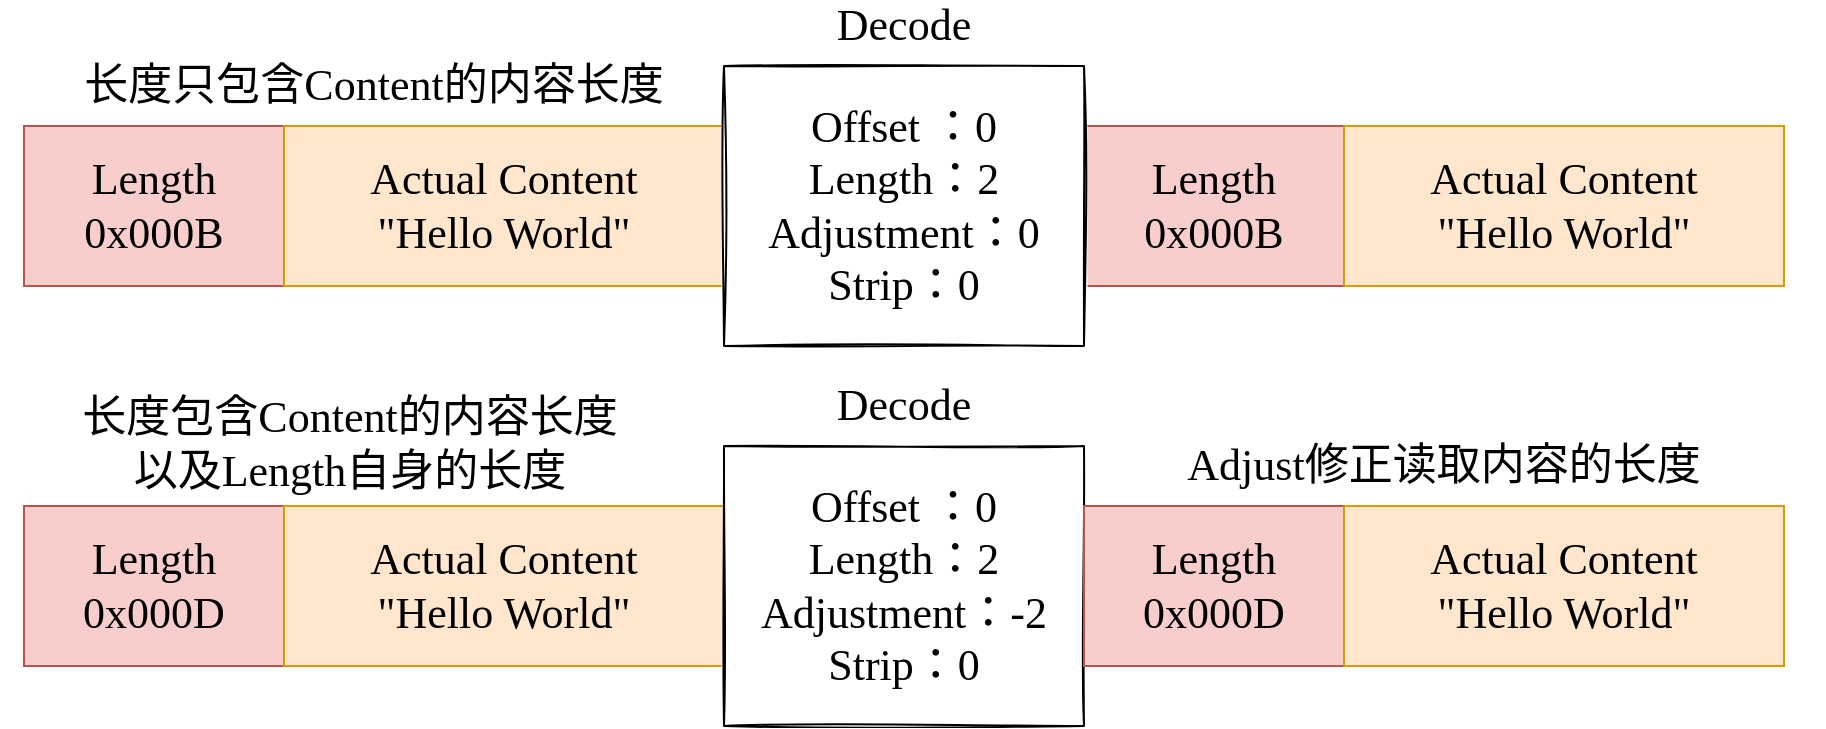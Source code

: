 <mxfile version="13.9.5" type="device"><diagram id="Or498SwFdYB57kh5RK15" name="第 1 页"><mxGraphModel dx="1278" dy="961" grid="1" gridSize="10" guides="1" tooltips="1" connect="1" arrows="1" fold="1" page="1" pageScale="1" pageWidth="827" pageHeight="1169" math="0" shadow="0"><root><mxCell id="0"/><mxCell id="1" parent="0"/><mxCell id="2WQC2h3ek5Zmty1SkG3o-4" value="" style="group" vertex="1" connectable="0" parent="1"><mxGeometry x="250" y="210" width="350" height="80" as="geometry"/></mxCell><mxCell id="2WQC2h3ek5Zmty1SkG3o-1" value="Length&lt;br style=&quot;font-size: 22px&quot;&gt;0x000B" style="rounded=0;whiteSpace=wrap;html=1;fontSize=22;fontFamily=Comic Sans MS;fillColor=#f8cecc;strokeColor=#b85450;" vertex="1" parent="2WQC2h3ek5Zmty1SkG3o-4"><mxGeometry width="130" height="80" as="geometry"/></mxCell><mxCell id="2WQC2h3ek5Zmty1SkG3o-2" value="Actual Content&lt;br style=&quot;font-size: 22px&quot;&gt;&quot;Hello World&quot;" style="rounded=0;whiteSpace=wrap;html=1;fontSize=22;fontFamily=Comic Sans MS;fillColor=#ffe6cc;strokeColor=#d79b00;" vertex="1" parent="2WQC2h3ek5Zmty1SkG3o-4"><mxGeometry x="130" width="220" height="80" as="geometry"/></mxCell><mxCell id="2WQC2h3ek5Zmty1SkG3o-8" value="Decode" style="text;html=1;strokeColor=none;fillColor=none;align=center;verticalAlign=middle;whiteSpace=wrap;rounded=0;glass=0;sketch=1;fontFamily=Comic Sans MS;fontSize=22;" vertex="1" parent="1"><mxGeometry x="670" y="150" width="40" height="20" as="geometry"/></mxCell><mxCell id="2WQC2h3ek5Zmty1SkG3o-9" value="" style="group" vertex="1" connectable="0" parent="1"><mxGeometry x="780" y="210" width="350" height="80" as="geometry"/></mxCell><mxCell id="2WQC2h3ek5Zmty1SkG3o-10" value="Length&lt;br style=&quot;font-size: 22px&quot;&gt;0x000B" style="rounded=0;whiteSpace=wrap;html=1;fontSize=22;fontFamily=Comic Sans MS;fillColor=#f8cecc;strokeColor=#b85450;" vertex="1" parent="2WQC2h3ek5Zmty1SkG3o-9"><mxGeometry width="130" height="80" as="geometry"/></mxCell><mxCell id="2WQC2h3ek5Zmty1SkG3o-11" value="Actual Content&lt;br style=&quot;font-size: 22px&quot;&gt;&quot;Hello World&quot;" style="rounded=0;whiteSpace=wrap;html=1;fontSize=22;fontFamily=Comic Sans MS;fillColor=#ffe6cc;strokeColor=#d79b00;" vertex="1" parent="2WQC2h3ek5Zmty1SkG3o-9"><mxGeometry x="130" width="220" height="80" as="geometry"/></mxCell><mxCell id="2WQC2h3ek5Zmty1SkG3o-13" value="" style="group" vertex="1" connectable="0" parent="1"><mxGeometry x="250" y="400" width="350" height="80" as="geometry"/></mxCell><mxCell id="2WQC2h3ek5Zmty1SkG3o-14" value="Length&lt;br style=&quot;font-size: 22px&quot;&gt;0x000D" style="rounded=0;whiteSpace=wrap;html=1;fontSize=22;fontFamily=Comic Sans MS;fillColor=#f8cecc;strokeColor=#b85450;" vertex="1" parent="2WQC2h3ek5Zmty1SkG3o-13"><mxGeometry width="130" height="80" as="geometry"/></mxCell><mxCell id="2WQC2h3ek5Zmty1SkG3o-15" value="Actual Content&lt;br style=&quot;font-size: 22px&quot;&gt;&quot;Hello World&quot;" style="rounded=0;whiteSpace=wrap;html=1;fontSize=22;fontFamily=Comic Sans MS;fillColor=#ffe6cc;strokeColor=#d79b00;" vertex="1" parent="2WQC2h3ek5Zmty1SkG3o-13"><mxGeometry x="130" width="220" height="80" as="geometry"/></mxCell><mxCell id="2WQC2h3ek5Zmty1SkG3o-16" value="&lt;span&gt;Offset ：0&lt;/span&gt;&lt;br&gt;&lt;span&gt;Length：2&lt;/span&gt;&lt;br&gt;&lt;span&gt;Adjustment：-2&lt;/span&gt;&lt;br&gt;&lt;span&gt;Strip：0&lt;/span&gt;" style="rounded=0;whiteSpace=wrap;html=1;fontFamily=Comic Sans MS;fontSize=22;align=center;glass=0;sketch=1;" vertex="1" parent="1"><mxGeometry x="600" y="370" width="180" height="140" as="geometry"/></mxCell><mxCell id="2WQC2h3ek5Zmty1SkG3o-17" value="Decode" style="text;html=1;strokeColor=none;fillColor=none;align=center;verticalAlign=middle;whiteSpace=wrap;rounded=0;glass=0;sketch=1;fontFamily=Comic Sans MS;fontSize=22;" vertex="1" parent="1"><mxGeometry x="670" y="340" width="40" height="20" as="geometry"/></mxCell><mxCell id="2WQC2h3ek5Zmty1SkG3o-7" value="&lt;span&gt;Offset ：0&lt;/span&gt;&lt;br&gt;&lt;span&gt;Length：2&lt;/span&gt;&lt;br&gt;&lt;span&gt;Adjustment：0&lt;/span&gt;&lt;br&gt;&lt;span&gt;Strip：0&lt;/span&gt;" style="rounded=0;whiteSpace=wrap;html=1;fontFamily=Comic Sans MS;fontSize=22;align=center;glass=0;sketch=1;" vertex="1" parent="1"><mxGeometry x="600" y="180" width="180" height="140" as="geometry"/></mxCell><mxCell id="2WQC2h3ek5Zmty1SkG3o-23" value="" style="group" vertex="1" connectable="0" parent="1"><mxGeometry x="780" y="400" width="350" height="80" as="geometry"/></mxCell><mxCell id="2WQC2h3ek5Zmty1SkG3o-24" value="Length&lt;br style=&quot;font-size: 22px&quot;&gt;0x000D" style="rounded=0;whiteSpace=wrap;html=1;fontSize=22;fontFamily=Comic Sans MS;fillColor=#f8cecc;strokeColor=#b85450;" vertex="1" parent="2WQC2h3ek5Zmty1SkG3o-23"><mxGeometry width="130" height="80" as="geometry"/></mxCell><mxCell id="2WQC2h3ek5Zmty1SkG3o-25" value="Actual Content&lt;br style=&quot;font-size: 22px&quot;&gt;&quot;Hello World&quot;" style="rounded=0;whiteSpace=wrap;html=1;fontSize=22;fontFamily=Comic Sans MS;fillColor=#ffe6cc;strokeColor=#d79b00;" vertex="1" parent="2WQC2h3ek5Zmty1SkG3o-23"><mxGeometry x="130" width="220" height="80" as="geometry"/></mxCell><mxCell id="2WQC2h3ek5Zmty1SkG3o-26" value="长度只包含Content的内容长度" style="text;html=1;strokeColor=none;fillColor=none;align=center;verticalAlign=middle;whiteSpace=wrap;rounded=0;glass=0;sketch=1;fontFamily=Comic Sans MS;fontSize=22;" vertex="1" parent="1"><mxGeometry x="250" y="180" width="350" height="20" as="geometry"/></mxCell><mxCell id="2WQC2h3ek5Zmty1SkG3o-27" value="长度包含Content的内容长度&lt;br&gt;以及Length自身的长度" style="text;html=1;strokeColor=none;fillColor=none;align=center;verticalAlign=middle;whiteSpace=wrap;rounded=0;glass=0;sketch=1;fontFamily=Comic Sans MS;fontSize=22;" vertex="1" parent="1"><mxGeometry x="238" y="339" width="350" height="60" as="geometry"/></mxCell><mxCell id="2WQC2h3ek5Zmty1SkG3o-28" value="Adjust修正读取内容的长度" style="text;html=1;strokeColor=none;fillColor=none;align=center;verticalAlign=middle;whiteSpace=wrap;rounded=0;glass=0;sketch=1;fontFamily=Comic Sans MS;fontSize=22;" vertex="1" parent="1"><mxGeometry x="770" y="370" width="380" height="20" as="geometry"/></mxCell></root></mxGraphModel></diagram></mxfile>